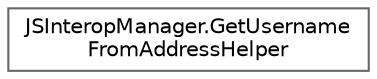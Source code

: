 digraph "Graphical Class Hierarchy"
{
 // LATEX_PDF_SIZE
  bgcolor="transparent";
  edge [fontname=Helvetica,fontsize=10,labelfontname=Helvetica,labelfontsize=10];
  node [fontname=Helvetica,fontsize=10,shape=box,height=0.2,width=0.4];
  rankdir="LR";
  Node0 [id="Node000000",label="JSInteropManager.GetUsername\lFromAddressHelper",height=0.2,width=0.4,color="grey40", fillcolor="white", style="filled",URL="$class_j_s_interop_manager_1_1_get_username_from_address_helper.html",tooltip=" "];
}
